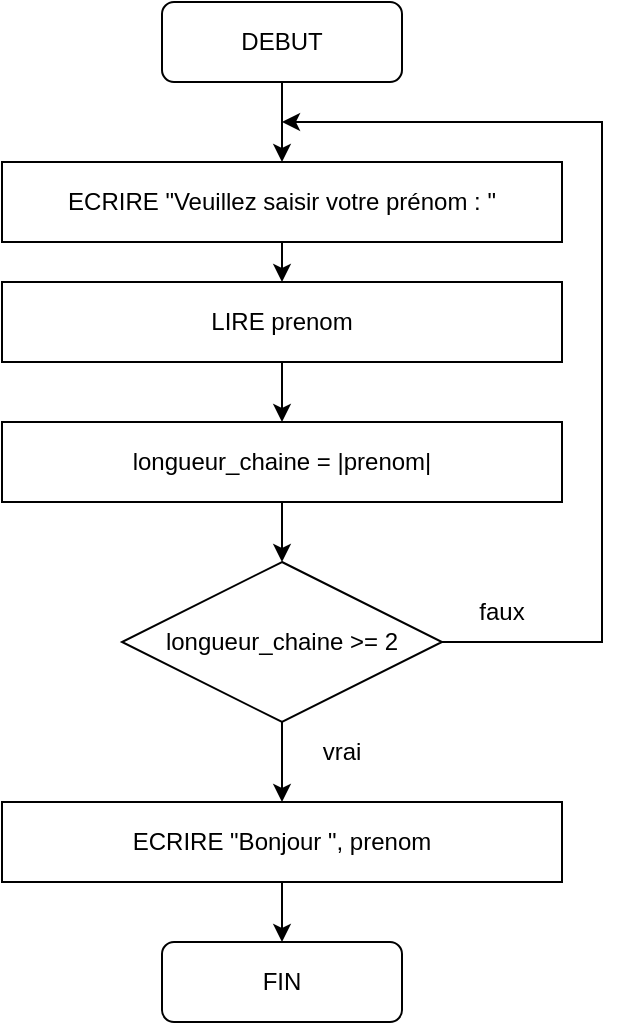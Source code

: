 <mxfile version="18.0.6" type="device"><diagram id="o4LAe_PDVBLVZsGs5Dec" name="Page-1"><mxGraphModel dx="551" dy="727" grid="1" gridSize="10" guides="1" tooltips="1" connect="1" arrows="1" fold="1" page="1" pageScale="1" pageWidth="827" pageHeight="1169" math="0" shadow="0"><root><mxCell id="0"/><mxCell id="1" parent="0"/><mxCell id="lVhHf_nUDUsZbErnm8j8-24" style="edgeStyle=orthogonalEdgeStyle;rounded=0;orthogonalLoop=1;jettySize=auto;html=1;exitX=0.5;exitY=1;exitDx=0;exitDy=0;entryX=0.5;entryY=0;entryDx=0;entryDy=0;" parent="1" source="lVhHf_nUDUsZbErnm8j8-9" target="lVhHf_nUDUsZbErnm8j8-12" edge="1"><mxGeometry relative="1" as="geometry"/></mxCell><mxCell id="lVhHf_nUDUsZbErnm8j8-9" value="" style="rounded=1;whiteSpace=wrap;html=1;fillColor=none;" parent="1" vertex="1"><mxGeometry x="440" y="40" width="120" height="40" as="geometry"/></mxCell><mxCell id="lVhHf_nUDUsZbErnm8j8-10" value="DEBUT" style="text;html=1;strokeColor=none;fillColor=none;align=center;verticalAlign=middle;whiteSpace=wrap;rounded=0;" parent="1" vertex="1"><mxGeometry x="470" y="45" width="60" height="30" as="geometry"/></mxCell><mxCell id="lVhHf_nUDUsZbErnm8j8-25" style="edgeStyle=orthogonalEdgeStyle;rounded=0;orthogonalLoop=1;jettySize=auto;html=1;exitX=0.5;exitY=1;exitDx=0;exitDy=0;entryX=0.5;entryY=0;entryDx=0;entryDy=0;" parent="1" source="lVhHf_nUDUsZbErnm8j8-12" target="lVhHf_nUDUsZbErnm8j8-14" edge="1"><mxGeometry relative="1" as="geometry"/></mxCell><mxCell id="lVhHf_nUDUsZbErnm8j8-12" value="&lt;span style=&quot;&quot;&gt;ECRIRE &quot;Veuillez saisir votre prénom : &quot;&lt;/span&gt;" style="rounded=0;whiteSpace=wrap;html=1;fillColor=none;" parent="1" vertex="1"><mxGeometry x="360" y="120" width="280" height="40" as="geometry"/></mxCell><mxCell id="lVhHf_nUDUsZbErnm8j8-26" style="edgeStyle=orthogonalEdgeStyle;rounded=0;orthogonalLoop=1;jettySize=auto;html=1;exitX=0.5;exitY=1;exitDx=0;exitDy=0;entryX=0.5;entryY=0;entryDx=0;entryDy=0;" parent="1" source="lVhHf_nUDUsZbErnm8j8-14" target="lVhHf_nUDUsZbErnm8j8-16" edge="1"><mxGeometry relative="1" as="geometry"/></mxCell><mxCell id="lVhHf_nUDUsZbErnm8j8-14" value="&lt;span style=&quot;&quot;&gt;LIRE prenom&lt;/span&gt;" style="rounded=0;whiteSpace=wrap;html=1;fillColor=none;" parent="1" vertex="1"><mxGeometry x="360" y="180" width="280" height="40" as="geometry"/></mxCell><mxCell id="lVhHf_nUDUsZbErnm8j8-27" style="edgeStyle=orthogonalEdgeStyle;rounded=0;orthogonalLoop=1;jettySize=auto;html=1;exitX=0.5;exitY=1;exitDx=0;exitDy=0;entryX=0.5;entryY=0;entryDx=0;entryDy=0;" parent="1" source="lVhHf_nUDUsZbErnm8j8-16" target="lVhHf_nUDUsZbErnm8j8-18" edge="1"><mxGeometry relative="1" as="geometry"/></mxCell><mxCell id="lVhHf_nUDUsZbErnm8j8-16" value="&lt;span style=&quot;&quot;&gt;longueur_chaine = |prenom|&lt;/span&gt;" style="rounded=0;whiteSpace=wrap;html=1;fillColor=none;" parent="1" vertex="1"><mxGeometry x="360" y="250" width="280" height="40" as="geometry"/></mxCell><mxCell id="lVhHf_nUDUsZbErnm8j8-39" style="edgeStyle=orthogonalEdgeStyle;rounded=0;orthogonalLoop=1;jettySize=auto;html=1;exitX=0.5;exitY=1;exitDx=0;exitDy=0;entryX=0.5;entryY=0;entryDx=0;entryDy=0;" parent="1" source="lVhHf_nUDUsZbErnm8j8-18" target="lVhHf_nUDUsZbErnm8j8-19" edge="1"><mxGeometry relative="1" as="geometry"/></mxCell><mxCell id="lVhHf_nUDUsZbErnm8j8-40" style="edgeStyle=orthogonalEdgeStyle;rounded=0;orthogonalLoop=1;jettySize=auto;html=1;exitX=1;exitY=0.5;exitDx=0;exitDy=0;" parent="1" source="lVhHf_nUDUsZbErnm8j8-18" edge="1"><mxGeometry relative="1" as="geometry"><mxPoint x="500" y="100" as="targetPoint"/><Array as="points"><mxPoint x="660" y="360"/><mxPoint x="660" y="100"/></Array></mxGeometry></mxCell><mxCell id="lVhHf_nUDUsZbErnm8j8-18" value="&lt;span style=&quot;&quot;&gt;longueur_chaine &amp;gt;= 2&lt;/span&gt;" style="rhombus;whiteSpace=wrap;html=1;fillColor=none;" parent="1" vertex="1"><mxGeometry x="420" y="320" width="160" height="80" as="geometry"/></mxCell><mxCell id="lVhHf_nUDUsZbErnm8j8-37" style="edgeStyle=orthogonalEdgeStyle;rounded=0;orthogonalLoop=1;jettySize=auto;html=1;exitX=0.5;exitY=1;exitDx=0;exitDy=0;entryX=0.5;entryY=0;entryDx=0;entryDy=0;" parent="1" source="lVhHf_nUDUsZbErnm8j8-19" target="lVhHf_nUDUsZbErnm8j8-21" edge="1"><mxGeometry relative="1" as="geometry"/></mxCell><mxCell id="lVhHf_nUDUsZbErnm8j8-19" value="&lt;span style=&quot;&quot;&gt;ECRIRE &quot;Bonjour &quot;, prenom&lt;/span&gt;" style="rounded=0;whiteSpace=wrap;html=1;fillColor=none;" parent="1" vertex="1"><mxGeometry x="360" y="440" width="280" height="40" as="geometry"/></mxCell><mxCell id="lVhHf_nUDUsZbErnm8j8-21" value="" style="rounded=1;whiteSpace=wrap;html=1;fillColor=none;" parent="1" vertex="1"><mxGeometry x="440" y="510" width="120" height="40" as="geometry"/></mxCell><mxCell id="lVhHf_nUDUsZbErnm8j8-22" value="FIN" style="text;html=1;strokeColor=none;fillColor=none;align=center;verticalAlign=middle;whiteSpace=wrap;rounded=0;" parent="1" vertex="1"><mxGeometry x="470" y="515" width="60" height="30" as="geometry"/></mxCell><mxCell id="lVhHf_nUDUsZbErnm8j8-23" value="faux" style="text;html=1;strokeColor=none;fillColor=none;align=center;verticalAlign=middle;whiteSpace=wrap;rounded=0;" parent="1" vertex="1"><mxGeometry x="580" y="330" width="60" height="30" as="geometry"/></mxCell><mxCell id="lVhHf_nUDUsZbErnm8j8-30" value="vrai" style="text;html=1;strokeColor=none;fillColor=none;align=center;verticalAlign=middle;whiteSpace=wrap;rounded=0;" parent="1" vertex="1"><mxGeometry x="500" y="400" width="60" height="30" as="geometry"/></mxCell></root></mxGraphModel></diagram></mxfile>